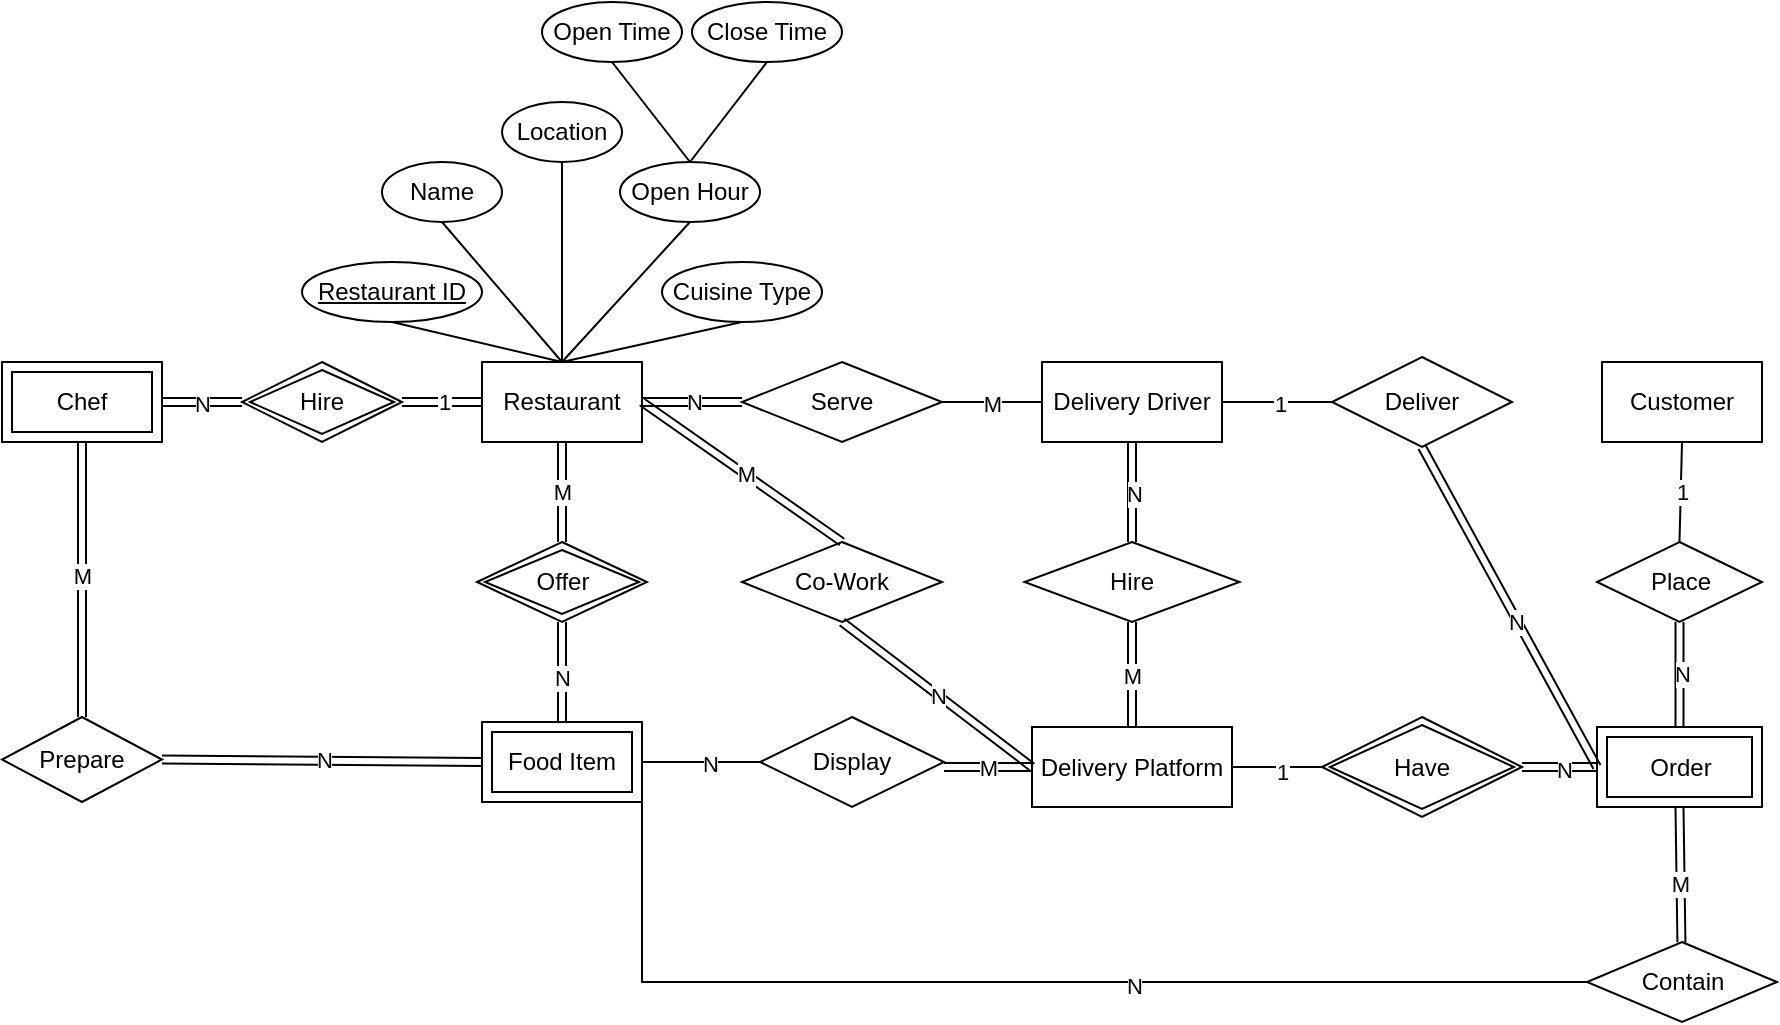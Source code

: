 <mxfile version="26.1.0">
  <diagram id="R2lEEEUBdFMjLlhIrx00" name="Page-1">
    <mxGraphModel dx="884" dy="1943" grid="1" gridSize="10" guides="1" tooltips="1" connect="1" arrows="1" fold="1" page="1" pageScale="1" pageWidth="850" pageHeight="1100" math="0" shadow="0" extFonts="Permanent Marker^https://fonts.googleapis.com/css?family=Permanent+Marker">
      <root>
        <mxCell id="0" />
        <mxCell id="1" parent="0" />
        <mxCell id="yToo7iNsDytctImGD7yL-1" value="Delivery Driver" style="whiteSpace=wrap;html=1;align=center;" vertex="1" parent="1">
          <mxGeometry x="520" y="160" width="90" height="40" as="geometry" />
        </mxCell>
        <mxCell id="yToo7iNsDytctImGD7yL-2" value="Restaurant" style="whiteSpace=wrap;html=1;align=center;" vertex="1" parent="1">
          <mxGeometry x="240" y="160" width="80" height="40" as="geometry" />
        </mxCell>
        <mxCell id="yToo7iNsDytctImGD7yL-3" value="Customer" style="whiteSpace=wrap;html=1;align=center;" vertex="1" parent="1">
          <mxGeometry x="800" y="160" width="80" height="40" as="geometry" />
        </mxCell>
        <mxCell id="yToo7iNsDytctImGD7yL-8" value="Serve" style="shape=rhombus;perimeter=rhombusPerimeter;whiteSpace=wrap;html=1;align=center;" vertex="1" parent="1">
          <mxGeometry x="370" y="160" width="100" height="40" as="geometry" />
        </mxCell>
        <mxCell id="yToo7iNsDytctImGD7yL-9" value="" style="shape=link;html=1;rounded=0;entryX=1;entryY=0.5;entryDx=0;entryDy=0;" edge="1" parent="1" source="yToo7iNsDytctImGD7yL-8" target="yToo7iNsDytctImGD7yL-2">
          <mxGeometry relative="1" as="geometry">
            <mxPoint x="420" y="480" as="sourcePoint" />
            <mxPoint x="580" y="480" as="targetPoint" />
          </mxGeometry>
        </mxCell>
        <mxCell id="yToo7iNsDytctImGD7yL-11" value="N" style="edgeLabel;html=1;align=center;verticalAlign=middle;resizable=0;points=[];" vertex="1" connectable="0" parent="yToo7iNsDytctImGD7yL-9">
          <mxGeometry x="-0.028" y="-1" relative="1" as="geometry">
            <mxPoint y="1" as="offset" />
          </mxGeometry>
        </mxCell>
        <mxCell id="yToo7iNsDytctImGD7yL-12" value="" style="endArrow=none;html=1;rounded=0;exitX=1;exitY=0.5;exitDx=0;exitDy=0;entryX=0;entryY=0.5;entryDx=0;entryDy=0;" edge="1" parent="1" source="yToo7iNsDytctImGD7yL-8" target="yToo7iNsDytctImGD7yL-1">
          <mxGeometry relative="1" as="geometry">
            <mxPoint x="310" y="300" as="sourcePoint" />
            <mxPoint x="470" y="300" as="targetPoint" />
          </mxGeometry>
        </mxCell>
        <mxCell id="yToo7iNsDytctImGD7yL-14" value="M" style="edgeLabel;html=1;align=center;verticalAlign=middle;resizable=0;points=[];" vertex="1" connectable="0" parent="yToo7iNsDytctImGD7yL-12">
          <mxGeometry x="0.005" y="-1" relative="1" as="geometry">
            <mxPoint as="offset" />
          </mxGeometry>
        </mxCell>
        <mxCell id="yToo7iNsDytctImGD7yL-15" value="Delivery Platform" style="whiteSpace=wrap;html=1;align=center;" vertex="1" parent="1">
          <mxGeometry x="515" y="342.5" width="100" height="40" as="geometry" />
        </mxCell>
        <mxCell id="yToo7iNsDytctImGD7yL-16" value="Hire" style="shape=rhombus;perimeter=rhombusPerimeter;whiteSpace=wrap;html=1;align=center;" vertex="1" parent="1">
          <mxGeometry x="511.25" y="250" width="107.5" height="40" as="geometry" />
        </mxCell>
        <mxCell id="yToo7iNsDytctImGD7yL-18" value="" style="shape=link;html=1;rounded=0;entryX=0.5;entryY=0;entryDx=0;entryDy=0;exitX=0.5;exitY=1;exitDx=0;exitDy=0;" edge="1" parent="1" source="yToo7iNsDytctImGD7yL-16" target="yToo7iNsDytctImGD7yL-15">
          <mxGeometry relative="1" as="geometry">
            <mxPoint x="400" y="290" as="sourcePoint" />
            <mxPoint x="560" y="290" as="targetPoint" />
          </mxGeometry>
        </mxCell>
        <mxCell id="yToo7iNsDytctImGD7yL-25" value="M" style="edgeLabel;html=1;align=center;verticalAlign=middle;resizable=0;points=[];" vertex="1" connectable="0" parent="yToo7iNsDytctImGD7yL-18">
          <mxGeometry x="0.014" relative="1" as="geometry">
            <mxPoint as="offset" />
          </mxGeometry>
        </mxCell>
        <mxCell id="yToo7iNsDytctImGD7yL-22" value="" style="shape=link;html=1;rounded=0;entryX=0.5;entryY=1;entryDx=0;entryDy=0;exitX=0.5;exitY=0;exitDx=0;exitDy=0;" edge="1" parent="1" source="yToo7iNsDytctImGD7yL-16" target="yToo7iNsDytctImGD7yL-1">
          <mxGeometry relative="1" as="geometry">
            <mxPoint x="330" y="310" as="sourcePoint" />
            <mxPoint x="490" y="310" as="targetPoint" />
          </mxGeometry>
        </mxCell>
        <mxCell id="yToo7iNsDytctImGD7yL-26" value="N" style="edgeLabel;html=1;align=center;verticalAlign=middle;resizable=0;points=[];" vertex="1" connectable="0" parent="yToo7iNsDytctImGD7yL-22">
          <mxGeometry x="-0.032" y="-1" relative="1" as="geometry">
            <mxPoint as="offset" />
          </mxGeometry>
        </mxCell>
        <mxCell id="yToo7iNsDytctImGD7yL-28" value="Co-Work" style="shape=rhombus;perimeter=rhombusPerimeter;whiteSpace=wrap;html=1;align=center;" vertex="1" parent="1">
          <mxGeometry x="370" y="250" width="100" height="40" as="geometry" />
        </mxCell>
        <mxCell id="yToo7iNsDytctImGD7yL-29" value="" style="shape=link;html=1;rounded=0;entryX=0;entryY=0.5;entryDx=0;entryDy=0;exitX=0.5;exitY=1;exitDx=0;exitDy=0;" edge="1" parent="1" source="yToo7iNsDytctImGD7yL-28" target="yToo7iNsDytctImGD7yL-15">
          <mxGeometry relative="1" as="geometry">
            <mxPoint x="410" y="340" as="sourcePoint" />
            <mxPoint x="570" y="340" as="targetPoint" />
          </mxGeometry>
        </mxCell>
        <mxCell id="yToo7iNsDytctImGD7yL-31" value="N" style="edgeLabel;html=1;align=center;verticalAlign=middle;resizable=0;points=[];" vertex="1" connectable="0" parent="yToo7iNsDytctImGD7yL-29">
          <mxGeometry x="0.011" relative="1" as="geometry">
            <mxPoint as="offset" />
          </mxGeometry>
        </mxCell>
        <mxCell id="yToo7iNsDytctImGD7yL-32" value="" style="shape=link;html=1;rounded=0;entryX=1;entryY=0.5;entryDx=0;entryDy=0;exitX=0.5;exitY=0;exitDx=0;exitDy=0;" edge="1" parent="1" source="yToo7iNsDytctImGD7yL-28" target="yToo7iNsDytctImGD7yL-2">
          <mxGeometry relative="1" as="geometry">
            <mxPoint x="330" y="439.55" as="sourcePoint" />
            <mxPoint x="490" y="439.55" as="targetPoint" />
          </mxGeometry>
        </mxCell>
        <mxCell id="yToo7iNsDytctImGD7yL-34" value="M" style="edgeLabel;html=1;align=center;verticalAlign=middle;resizable=0;points=[];" vertex="1" connectable="0" parent="yToo7iNsDytctImGD7yL-32">
          <mxGeometry x="-0.037" y="-1" relative="1" as="geometry">
            <mxPoint as="offset" />
          </mxGeometry>
        </mxCell>
        <mxCell id="yToo7iNsDytctImGD7yL-36" value="Place" style="shape=rhombus;perimeter=rhombusPerimeter;whiteSpace=wrap;html=1;align=center;" vertex="1" parent="1">
          <mxGeometry x="797.5" y="250" width="82.5" height="40" as="geometry" />
        </mxCell>
        <mxCell id="yToo7iNsDytctImGD7yL-37" value="Order" style="shape=ext;margin=3;double=1;whiteSpace=wrap;html=1;align=center;" vertex="1" parent="1">
          <mxGeometry x="797.5" y="342.5" width="82.5" height="40" as="geometry" />
        </mxCell>
        <mxCell id="yToo7iNsDytctImGD7yL-38" value="Have" style="shape=rhombus;double=1;perimeter=rhombusPerimeter;whiteSpace=wrap;html=1;align=center;" vertex="1" parent="1">
          <mxGeometry x="660" y="337.5" width="100" height="50" as="geometry" />
        </mxCell>
        <mxCell id="yToo7iNsDytctImGD7yL-39" value="" style="endArrow=none;html=1;rounded=0;entryX=0.5;entryY=1;entryDx=0;entryDy=0;exitX=0.5;exitY=0;exitDx=0;exitDy=0;" edge="1" parent="1" source="yToo7iNsDytctImGD7yL-36" target="yToo7iNsDytctImGD7yL-3">
          <mxGeometry relative="1" as="geometry">
            <mxPoint x="490" y="340" as="sourcePoint" />
            <mxPoint x="650" y="340" as="targetPoint" />
          </mxGeometry>
        </mxCell>
        <mxCell id="yToo7iNsDytctImGD7yL-41" value="1" style="edgeLabel;html=1;align=center;verticalAlign=middle;resizable=0;points=[];" vertex="1" connectable="0" parent="yToo7iNsDytctImGD7yL-39">
          <mxGeometry x="-0.168" y="-2" relative="1" as="geometry">
            <mxPoint x="-2" y="-4" as="offset" />
          </mxGeometry>
        </mxCell>
        <mxCell id="yToo7iNsDytctImGD7yL-42" value="" style="shape=link;html=1;rounded=0;entryX=0.5;entryY=0;entryDx=0;entryDy=0;exitX=0.5;exitY=1;exitDx=0;exitDy=0;" edge="1" parent="1" source="yToo7iNsDytctImGD7yL-36" target="yToo7iNsDytctImGD7yL-37">
          <mxGeometry relative="1" as="geometry">
            <mxPoint x="490" y="340" as="sourcePoint" />
            <mxPoint x="650" y="340" as="targetPoint" />
          </mxGeometry>
        </mxCell>
        <mxCell id="yToo7iNsDytctImGD7yL-44" value="N" style="edgeLabel;html=1;align=center;verticalAlign=middle;resizable=0;points=[];" vertex="1" connectable="0" parent="yToo7iNsDytctImGD7yL-42">
          <mxGeometry x="-0.009" y="1" relative="1" as="geometry">
            <mxPoint as="offset" />
          </mxGeometry>
        </mxCell>
        <mxCell id="yToo7iNsDytctImGD7yL-45" value="" style="shape=link;html=1;rounded=0;entryX=0;entryY=0.5;entryDx=0;entryDy=0;exitX=1;exitY=0.5;exitDx=0;exitDy=0;" edge="1" parent="1" source="yToo7iNsDytctImGD7yL-38" target="yToo7iNsDytctImGD7yL-37">
          <mxGeometry relative="1" as="geometry">
            <mxPoint x="490" y="340" as="sourcePoint" />
            <mxPoint x="650" y="340" as="targetPoint" />
          </mxGeometry>
        </mxCell>
        <mxCell id="yToo7iNsDytctImGD7yL-47" value="N" style="edgeLabel;html=1;align=center;verticalAlign=middle;resizable=0;points=[];" vertex="1" connectable="0" parent="yToo7iNsDytctImGD7yL-45">
          <mxGeometry x="0.101" y="-1" relative="1" as="geometry">
            <mxPoint as="offset" />
          </mxGeometry>
        </mxCell>
        <mxCell id="yToo7iNsDytctImGD7yL-51" value="" style="endArrow=none;html=1;rounded=0;entryX=1;entryY=0.5;entryDx=0;entryDy=0;exitX=0;exitY=0.5;exitDx=0;exitDy=0;" edge="1" parent="1" source="yToo7iNsDytctImGD7yL-38" target="yToo7iNsDytctImGD7yL-15">
          <mxGeometry relative="1" as="geometry">
            <mxPoint x="490" y="340" as="sourcePoint" />
            <mxPoint x="650" y="340" as="targetPoint" />
          </mxGeometry>
        </mxCell>
        <mxCell id="yToo7iNsDytctImGD7yL-53" value="1" style="edgeLabel;html=1;align=center;verticalAlign=middle;resizable=0;points=[];" vertex="1" connectable="0" parent="yToo7iNsDytctImGD7yL-51">
          <mxGeometry x="-0.099" y="2" relative="1" as="geometry">
            <mxPoint as="offset" />
          </mxGeometry>
        </mxCell>
        <mxCell id="yToo7iNsDytctImGD7yL-58" value="Food Item" style="shape=ext;margin=3;double=1;whiteSpace=wrap;html=1;align=center;" vertex="1" parent="1">
          <mxGeometry x="240" y="340" width="80" height="40" as="geometry" />
        </mxCell>
        <mxCell id="yToo7iNsDytctImGD7yL-59" value="Contain" style="shape=rhombus;perimeter=rhombusPerimeter;whiteSpace=wrap;html=1;align=center;" vertex="1" parent="1">
          <mxGeometry x="792.5" y="450" width="95" height="40" as="geometry" />
        </mxCell>
        <mxCell id="yToo7iNsDytctImGD7yL-60" value="" style="endArrow=none;html=1;rounded=0;entryX=1;entryY=0.5;entryDx=0;entryDy=0;exitX=0;exitY=0.5;exitDx=0;exitDy=0;" edge="1" parent="1" source="yToo7iNsDytctImGD7yL-59" target="yToo7iNsDytctImGD7yL-58">
          <mxGeometry relative="1" as="geometry">
            <mxPoint x="460" y="340" as="sourcePoint" />
            <mxPoint x="620" y="340" as="targetPoint" />
            <Array as="points">
              <mxPoint x="320" y="470" />
            </Array>
          </mxGeometry>
        </mxCell>
        <mxCell id="yToo7iNsDytctImGD7yL-111" value="N" style="edgeLabel;html=1;align=center;verticalAlign=middle;resizable=0;points=[];" vertex="1" connectable="0" parent="yToo7iNsDytctImGD7yL-60">
          <mxGeometry x="-0.222" y="2" relative="1" as="geometry">
            <mxPoint as="offset" />
          </mxGeometry>
        </mxCell>
        <mxCell id="yToo7iNsDytctImGD7yL-64" value="" style="shape=link;html=1;rounded=0;entryX=0.5;entryY=1;entryDx=0;entryDy=0;" edge="1" parent="1" source="yToo7iNsDytctImGD7yL-59" target="yToo7iNsDytctImGD7yL-37">
          <mxGeometry relative="1" as="geometry">
            <mxPoint x="460" y="340" as="sourcePoint" />
            <mxPoint x="620" y="340" as="targetPoint" />
          </mxGeometry>
        </mxCell>
        <mxCell id="yToo7iNsDytctImGD7yL-66" value="M" style="edgeLabel;html=1;align=center;verticalAlign=middle;resizable=0;points=[];" vertex="1" connectable="0" parent="yToo7iNsDytctImGD7yL-64">
          <mxGeometry x="-0.016" y="-2" relative="1" as="geometry">
            <mxPoint x="-2" y="4" as="offset" />
          </mxGeometry>
        </mxCell>
        <mxCell id="yToo7iNsDytctImGD7yL-67" value="Offer" style="shape=rhombus;double=1;perimeter=rhombusPerimeter;whiteSpace=wrap;html=1;align=center;" vertex="1" parent="1">
          <mxGeometry x="237.5" y="250" width="85" height="40" as="geometry" />
        </mxCell>
        <mxCell id="yToo7iNsDytctImGD7yL-70" value="" style="shape=link;html=1;rounded=0;entryX=0.5;entryY=1;entryDx=0;entryDy=0;" edge="1" parent="1" source="yToo7iNsDytctImGD7yL-67" target="yToo7iNsDytctImGD7yL-2">
          <mxGeometry relative="1" as="geometry">
            <mxPoint x="460" y="340" as="sourcePoint" />
            <mxPoint x="620" y="340" as="targetPoint" />
          </mxGeometry>
        </mxCell>
        <mxCell id="yToo7iNsDytctImGD7yL-74" value="M" style="edgeLabel;html=1;align=center;verticalAlign=middle;resizable=0;points=[];" vertex="1" connectable="0" parent="yToo7iNsDytctImGD7yL-70">
          <mxGeometry x="-0.007" y="-2" relative="1" as="geometry">
            <mxPoint x="-2" as="offset" />
          </mxGeometry>
        </mxCell>
        <mxCell id="yToo7iNsDytctImGD7yL-72" value="" style="shape=link;html=1;rounded=0;entryX=0.5;entryY=0;entryDx=0;entryDy=0;exitX=0.5;exitY=1;exitDx=0;exitDy=0;" edge="1" parent="1" source="yToo7iNsDytctImGD7yL-67" target="yToo7iNsDytctImGD7yL-58">
          <mxGeometry relative="1" as="geometry">
            <mxPoint x="460" y="340" as="sourcePoint" />
            <mxPoint x="620" y="340" as="targetPoint" />
          </mxGeometry>
        </mxCell>
        <mxCell id="yToo7iNsDytctImGD7yL-75" value="N" style="edgeLabel;html=1;align=center;verticalAlign=middle;resizable=0;points=[];" vertex="1" connectable="0" parent="yToo7iNsDytctImGD7yL-72">
          <mxGeometry x="0.116" y="1" relative="1" as="geometry">
            <mxPoint x="-1" as="offset" />
          </mxGeometry>
        </mxCell>
        <mxCell id="yToo7iNsDytctImGD7yL-77" value="Display" style="shape=rhombus;perimeter=rhombusPerimeter;whiteSpace=wrap;html=1;align=center;" vertex="1" parent="1">
          <mxGeometry x="379" y="337.5" width="92" height="45" as="geometry" />
        </mxCell>
        <mxCell id="yToo7iNsDytctImGD7yL-78" value="" style="shape=link;html=1;rounded=0;entryX=0;entryY=0.5;entryDx=0;entryDy=0;exitX=1;exitY=0.556;exitDx=0;exitDy=0;exitPerimeter=0;" edge="1" parent="1" source="yToo7iNsDytctImGD7yL-77" target="yToo7iNsDytctImGD7yL-15">
          <mxGeometry relative="1" as="geometry">
            <mxPoint x="370" y="340" as="sourcePoint" />
            <mxPoint x="530" y="340" as="targetPoint" />
          </mxGeometry>
        </mxCell>
        <mxCell id="yToo7iNsDytctImGD7yL-80" value="M" style="edgeLabel;html=1;align=center;verticalAlign=middle;resizable=0;points=[];" vertex="1" connectable="0" parent="yToo7iNsDytctImGD7yL-78">
          <mxGeometry x="-0.022" relative="1" as="geometry">
            <mxPoint as="offset" />
          </mxGeometry>
        </mxCell>
        <mxCell id="yToo7iNsDytctImGD7yL-81" value="" style="endArrow=none;html=1;rounded=0;entryX=1;entryY=0.5;entryDx=0;entryDy=0;exitX=0;exitY=0.5;exitDx=0;exitDy=0;" edge="1" parent="1" source="yToo7iNsDytctImGD7yL-77" target="yToo7iNsDytctImGD7yL-58">
          <mxGeometry relative="1" as="geometry">
            <mxPoint x="370" y="340" as="sourcePoint" />
            <mxPoint x="530" y="340" as="targetPoint" />
          </mxGeometry>
        </mxCell>
        <mxCell id="yToo7iNsDytctImGD7yL-83" value="N" style="edgeLabel;html=1;align=center;verticalAlign=middle;resizable=0;points=[];" vertex="1" connectable="0" parent="yToo7iNsDytctImGD7yL-81">
          <mxGeometry x="-0.133" y="1" relative="1" as="geometry">
            <mxPoint as="offset" />
          </mxGeometry>
        </mxCell>
        <mxCell id="yToo7iNsDytctImGD7yL-85" value="Chef" style="shape=ext;margin=3;double=1;whiteSpace=wrap;html=1;align=center;" vertex="1" parent="1">
          <mxGeometry y="160" width="80" height="40" as="geometry" />
        </mxCell>
        <mxCell id="yToo7iNsDytctImGD7yL-87" value="Hire" style="shape=rhombus;double=1;perimeter=rhombusPerimeter;whiteSpace=wrap;html=1;align=center;" vertex="1" parent="1">
          <mxGeometry x="120" y="160" width="80" height="40" as="geometry" />
        </mxCell>
        <mxCell id="yToo7iNsDytctImGD7yL-88" value="" style="shape=link;html=1;rounded=0;entryX=0;entryY=0.5;entryDx=0;entryDy=0;exitX=1;exitY=0.5;exitDx=0;exitDy=0;" edge="1" parent="1" source="yToo7iNsDytctImGD7yL-87" target="yToo7iNsDytctImGD7yL-2">
          <mxGeometry relative="1" as="geometry">
            <mxPoint x="140" y="340" as="sourcePoint" />
            <mxPoint x="300" y="340" as="targetPoint" />
          </mxGeometry>
        </mxCell>
        <mxCell id="yToo7iNsDytctImGD7yL-95" value="1" style="edgeLabel;html=1;align=center;verticalAlign=middle;resizable=0;points=[];" vertex="1" connectable="0" parent="yToo7iNsDytctImGD7yL-88">
          <mxGeometry x="0.054" relative="1" as="geometry">
            <mxPoint as="offset" />
          </mxGeometry>
        </mxCell>
        <mxCell id="yToo7iNsDytctImGD7yL-93" value="" style="shape=link;html=1;rounded=0;entryX=1;entryY=0.5;entryDx=0;entryDy=0;" edge="1" parent="1" source="yToo7iNsDytctImGD7yL-87" target="yToo7iNsDytctImGD7yL-85">
          <mxGeometry relative="1" as="geometry">
            <mxPoint x="140" y="340" as="sourcePoint" />
            <mxPoint x="300" y="340" as="targetPoint" />
          </mxGeometry>
        </mxCell>
        <mxCell id="yToo7iNsDytctImGD7yL-96" value="N" style="edgeLabel;html=1;align=center;verticalAlign=middle;resizable=0;points=[];" vertex="1" connectable="0" parent="yToo7iNsDytctImGD7yL-93">
          <mxGeometry x="-0.009" y="1" relative="1" as="geometry">
            <mxPoint as="offset" />
          </mxGeometry>
        </mxCell>
        <mxCell id="yToo7iNsDytctImGD7yL-97" value="Prepare" style="shape=rhombus;perimeter=rhombusPerimeter;whiteSpace=wrap;html=1;align=center;" vertex="1" parent="1">
          <mxGeometry y="337.5" width="80" height="42.5" as="geometry" />
        </mxCell>
        <mxCell id="yToo7iNsDytctImGD7yL-98" value="" style="shape=link;html=1;rounded=0;entryX=0;entryY=0.5;entryDx=0;entryDy=0;exitX=1;exitY=0.5;exitDx=0;exitDy=0;" edge="1" parent="1" source="yToo7iNsDytctImGD7yL-97" target="yToo7iNsDytctImGD7yL-58">
          <mxGeometry relative="1" as="geometry">
            <mxPoint x="140" y="340" as="sourcePoint" />
            <mxPoint x="300" y="340" as="targetPoint" />
          </mxGeometry>
        </mxCell>
        <mxCell id="yToo7iNsDytctImGD7yL-103" value="N" style="edgeLabel;html=1;align=center;verticalAlign=middle;resizable=0;points=[];" vertex="1" connectable="0" parent="yToo7iNsDytctImGD7yL-98">
          <mxGeometry x="0.014" y="1" relative="1" as="geometry">
            <mxPoint as="offset" />
          </mxGeometry>
        </mxCell>
        <mxCell id="yToo7iNsDytctImGD7yL-100" value="" style="shape=link;html=1;rounded=0;entryX=0.5;entryY=1;entryDx=0;entryDy=0;" edge="1" parent="1" source="yToo7iNsDytctImGD7yL-97" target="yToo7iNsDytctImGD7yL-85">
          <mxGeometry relative="1" as="geometry">
            <mxPoint x="140" y="340" as="sourcePoint" />
            <mxPoint x="300" y="340" as="targetPoint" />
          </mxGeometry>
        </mxCell>
        <mxCell id="yToo7iNsDytctImGD7yL-102" value="M" style="edgeLabel;html=1;align=center;verticalAlign=middle;resizable=0;points=[];" vertex="1" connectable="0" parent="yToo7iNsDytctImGD7yL-100">
          <mxGeometry x="0.025" relative="1" as="geometry">
            <mxPoint as="offset" />
          </mxGeometry>
        </mxCell>
        <mxCell id="yToo7iNsDytctImGD7yL-104" value="Deliver" style="shape=rhombus;perimeter=rhombusPerimeter;whiteSpace=wrap;html=1;align=center;" vertex="1" parent="1">
          <mxGeometry x="665" y="157.5" width="90" height="45" as="geometry" />
        </mxCell>
        <mxCell id="yToo7iNsDytctImGD7yL-105" value="" style="shape=link;html=1;rounded=0;entryX=0;entryY=0.5;entryDx=0;entryDy=0;exitX=0.5;exitY=1;exitDx=0;exitDy=0;" edge="1" parent="1" source="yToo7iNsDytctImGD7yL-104" target="yToo7iNsDytctImGD7yL-37">
          <mxGeometry relative="1" as="geometry">
            <mxPoint x="590" y="340" as="sourcePoint" />
            <mxPoint x="750" y="340" as="targetPoint" />
          </mxGeometry>
        </mxCell>
        <mxCell id="yToo7iNsDytctImGD7yL-110" value="N" style="edgeLabel;html=1;align=center;verticalAlign=middle;resizable=0;points=[];" vertex="1" connectable="0" parent="yToo7iNsDytctImGD7yL-105">
          <mxGeometry x="0.088" y="-1" relative="1" as="geometry">
            <mxPoint as="offset" />
          </mxGeometry>
        </mxCell>
        <mxCell id="yToo7iNsDytctImGD7yL-107" value="" style="endArrow=none;html=1;rounded=0;entryX=1;entryY=0.5;entryDx=0;entryDy=0;exitX=0;exitY=0.5;exitDx=0;exitDy=0;" edge="1" parent="1" source="yToo7iNsDytctImGD7yL-104" target="yToo7iNsDytctImGD7yL-1">
          <mxGeometry relative="1" as="geometry">
            <mxPoint x="590" y="340" as="sourcePoint" />
            <mxPoint x="750" y="340" as="targetPoint" />
          </mxGeometry>
        </mxCell>
        <mxCell id="yToo7iNsDytctImGD7yL-109" value="1" style="edgeLabel;html=1;align=center;verticalAlign=middle;resizable=0;points=[];" vertex="1" connectable="0" parent="yToo7iNsDytctImGD7yL-107">
          <mxGeometry x="-0.063" y="1" relative="1" as="geometry">
            <mxPoint as="offset" />
          </mxGeometry>
        </mxCell>
        <mxCell id="yToo7iNsDytctImGD7yL-112" value="Restaurant ID" style="ellipse;whiteSpace=wrap;html=1;align=center;fontStyle=4;" vertex="1" parent="1">
          <mxGeometry x="150" y="110" width="90" height="30" as="geometry" />
        </mxCell>
        <mxCell id="yToo7iNsDytctImGD7yL-113" value="" style="endArrow=none;html=1;rounded=0;entryX=0.5;entryY=1;entryDx=0;entryDy=0;exitX=0.5;exitY=0;exitDx=0;exitDy=0;" edge="1" parent="1" source="yToo7iNsDytctImGD7yL-2" target="yToo7iNsDytctImGD7yL-112">
          <mxGeometry relative="1" as="geometry">
            <mxPoint x="340" y="410" as="sourcePoint" />
            <mxPoint x="500" y="410" as="targetPoint" />
          </mxGeometry>
        </mxCell>
        <mxCell id="yToo7iNsDytctImGD7yL-114" value="Name" style="ellipse;whiteSpace=wrap;html=1;align=center;" vertex="1" parent="1">
          <mxGeometry x="190" y="60" width="60" height="30" as="geometry" />
        </mxCell>
        <mxCell id="yToo7iNsDytctImGD7yL-115" value="" style="endArrow=none;html=1;rounded=0;entryX=0.5;entryY=1;entryDx=0;entryDy=0;exitX=0.5;exitY=0;exitDx=0;exitDy=0;" edge="1" parent="1" source="yToo7iNsDytctImGD7yL-2" target="yToo7iNsDytctImGD7yL-114">
          <mxGeometry relative="1" as="geometry">
            <mxPoint x="340" y="410" as="sourcePoint" />
            <mxPoint x="500" y="410" as="targetPoint" />
          </mxGeometry>
        </mxCell>
        <mxCell id="yToo7iNsDytctImGD7yL-116" value="Location" style="ellipse;whiteSpace=wrap;html=1;align=center;" vertex="1" parent="1">
          <mxGeometry x="250" y="30" width="60" height="30" as="geometry" />
        </mxCell>
        <mxCell id="yToo7iNsDytctImGD7yL-120" value="" style="endArrow=none;html=1;rounded=0;entryX=0.5;entryY=1;entryDx=0;entryDy=0;exitX=0.5;exitY=0;exitDx=0;exitDy=0;" edge="1" parent="1" source="yToo7iNsDytctImGD7yL-2" target="yToo7iNsDytctImGD7yL-116">
          <mxGeometry relative="1" as="geometry">
            <mxPoint x="340" y="410" as="sourcePoint" />
            <mxPoint x="500" y="410" as="targetPoint" />
          </mxGeometry>
        </mxCell>
        <mxCell id="yToo7iNsDytctImGD7yL-121" value="Open Hour" style="ellipse;whiteSpace=wrap;html=1;align=center;" vertex="1" parent="1">
          <mxGeometry x="309" y="60" width="70" height="30" as="geometry" />
        </mxCell>
        <mxCell id="yToo7iNsDytctImGD7yL-122" value="" style="endArrow=none;html=1;rounded=0;entryX=0.5;entryY=1;entryDx=0;entryDy=0;exitX=0.5;exitY=0;exitDx=0;exitDy=0;" edge="1" parent="1" source="yToo7iNsDytctImGD7yL-2" target="yToo7iNsDytctImGD7yL-121">
          <mxGeometry relative="1" as="geometry">
            <mxPoint x="340" y="410" as="sourcePoint" />
            <mxPoint x="500" y="410" as="targetPoint" />
          </mxGeometry>
        </mxCell>
        <mxCell id="yToo7iNsDytctImGD7yL-123" value="Open Time" style="ellipse;whiteSpace=wrap;html=1;align=center;" vertex="1" parent="1">
          <mxGeometry x="270" y="-20" width="70" height="30" as="geometry" />
        </mxCell>
        <mxCell id="yToo7iNsDytctImGD7yL-124" value="Close Time" style="ellipse;whiteSpace=wrap;html=1;align=center;" vertex="1" parent="1">
          <mxGeometry x="345" y="-20" width="75" height="30" as="geometry" />
        </mxCell>
        <mxCell id="yToo7iNsDytctImGD7yL-126" value="" style="endArrow=none;html=1;rounded=0;entryX=0.5;entryY=1;entryDx=0;entryDy=0;exitX=0.5;exitY=0;exitDx=0;exitDy=0;" edge="1" parent="1" source="yToo7iNsDytctImGD7yL-121" target="yToo7iNsDytctImGD7yL-123">
          <mxGeometry relative="1" as="geometry">
            <mxPoint x="340" y="330" as="sourcePoint" />
            <mxPoint x="500" y="330" as="targetPoint" />
          </mxGeometry>
        </mxCell>
        <mxCell id="yToo7iNsDytctImGD7yL-127" value="" style="endArrow=none;html=1;rounded=0;entryX=0.5;entryY=1;entryDx=0;entryDy=0;exitX=0.5;exitY=0;exitDx=0;exitDy=0;" edge="1" parent="1" source="yToo7iNsDytctImGD7yL-121" target="yToo7iNsDytctImGD7yL-124">
          <mxGeometry relative="1" as="geometry">
            <mxPoint x="340" y="330" as="sourcePoint" />
            <mxPoint x="500" y="330" as="targetPoint" />
          </mxGeometry>
        </mxCell>
        <mxCell id="yToo7iNsDytctImGD7yL-128" value="Cuisine Type" style="ellipse;whiteSpace=wrap;html=1;align=center;" vertex="1" parent="1">
          <mxGeometry x="330" y="110" width="80" height="30" as="geometry" />
        </mxCell>
        <mxCell id="yToo7iNsDytctImGD7yL-130" value="" style="endArrow=none;html=1;rounded=0;entryX=0.5;entryY=1;entryDx=0;entryDy=0;exitX=0.5;exitY=0;exitDx=0;exitDy=0;" edge="1" parent="1" source="yToo7iNsDytctImGD7yL-2" target="yToo7iNsDytctImGD7yL-128">
          <mxGeometry relative="1" as="geometry">
            <mxPoint x="340" y="330" as="sourcePoint" />
            <mxPoint x="500" y="330" as="targetPoint" />
          </mxGeometry>
        </mxCell>
      </root>
    </mxGraphModel>
  </diagram>
</mxfile>
